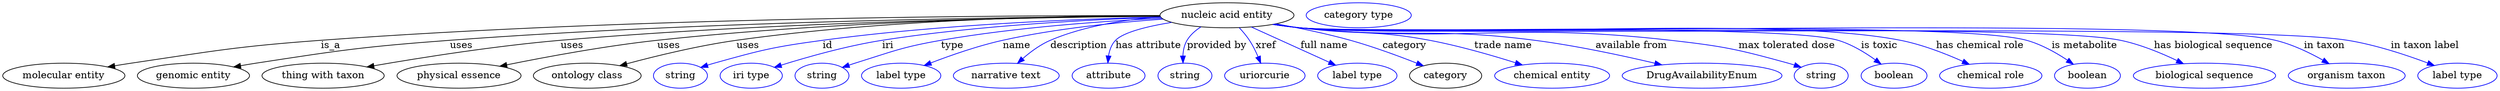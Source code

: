 digraph {
	graph [bb="0,0,3553.6,123"];
	node [label="\N"];
	"nucleic acid entity"	[height=0.5,
		label="nucleic acid entity",
		pos="1744.1,105",
		width=2.6539];
	"molecular entity"	[height=0.5,
		pos="87.092,18",
		width=2.4192];
	"nucleic acid entity" -> "molecular entity"	[label=is_a,
		lp="467.09,61.5",
		pos="e,149.76,30.596 1648.4,104.49 1434,104.92 899.16,102.23 453.09,69 332.53,60.018 302.66,53.88 183.09,36 175.5,34.865 167.59,33.598 \
159.7,32.282"];
	"genomic entity"	[height=0.5,
		pos="272.09,18",
		width=2.2206];
	"nucleic acid entity" -> "genomic entity"	[label=uses,
		lp="653.59,61.5",
		pos="e,329.44,30.563 1648.4,103.79 1456.4,102.74 1010.5,97.172 637.09,69 513.9,59.706 483.17,54.934 361.09,36 354.04,34.906 346.69,33.666 \
339.37,32.366"];
	"thing with taxon"	[height=0.5,
		pos="457.09,18",
		width=2.4192];
	"nucleic acid entity" -> "thing with taxon"	[label=uses,
		lp="811.59,61.5",
		pos="e,519.74,30.596 1648.6,103.59 1477.3,102.16 1106.6,95.914 795.09,69 703.18,61.058 598.21,44.313 529.96,32.392"];
	"physical essence"	[height=0.5,
		pos="650.09,18",
		width=2.4553];
	"nucleic acid entity" -> "physical essence"	[label=uses,
		lp="949.59,61.5",
		pos="e,708.31,31.602 1648.6,103.94 1496.6,102.94 1190.7,97.19 933.09,69 859.17,60.91 775.39,45.291 718.29,33.653"];
	"ontology class"	[height=0.5,
		pos="833.09,18",
		width=2.1304];
	"nucleic acid entity" -> "ontology class"	[label=uses,
		lp="1063.6,61.5",
		pos="e,879.39,32.358 1648.3,104.6 1513.5,104.23 1260.4,99.02 1047.1,69 992.76,61.352 931.95,46.52 889.07,34.988"];
	id	[color=blue,
		height=0.5,
		label=string,
		pos="966.09,18",
		width=1.0652];
	"nucleic acid entity" -> id	[color=blue,
		label=id,
		lp="1177.1,61.5",
		pos="e,995.09,29.96 1649.5,102.5 1535.3,99.711 1337.9,91.74 1170.1,69 1099.9,59.484 1082.3,55.205 1014.1,36 1011,35.126 1007.8,34.155 \
1004.6,33.133",
		style=solid];
	iri	[color=blue,
		height=0.5,
		label="iri type",
		pos="1067.1,18",
		width=1.2277];
	"nucleic acid entity" -> iri	[color=blue,
		label=iri,
		lp="1264.1,61.5",
		pos="e,1100.4,30.063 1649.6,101.92 1550.9,98.657 1391.8,90.301 1256.1,69 1205.2,61.005 1148.1,44.89 1110.1,33.109",
		style=solid];
	type	[color=blue,
		height=0.5,
		label=string,
		pos="1168.1,18",
		width=1.0652];
	"nucleic acid entity" -> type	[color=blue,
		label=type,
		lp="1353.1,61.5",
		pos="e,1197.2,29.809 1650.9,100.72 1568,96.673 1443.8,87.859 1337.1,69 1291.4,60.928 1240.6,44.892 1206.7,33.149",
		style=solid];
	name	[color=blue,
		height=0.5,
		label="label type",
		pos="1281.1,18",
		width=1.5707];
	"nucleic acid entity" -> name	[color=blue,
		label=name,
		lp="1445.1,61.5",
		pos="e,1313.9,32.785 1653.1,99.472 1588.8,94.95 1500.9,86.093 1425.1,69 1390.1,61.112 1351.8,47.564 1323.5,36.558",
		style=solid];
	description	[color=blue,
		height=0.5,
		label="narrative text",
		pos="1431.1,18",
		width=2.0943];
	"nucleic acid entity" -> description	[color=blue,
		label=description,
		lp="1533.6,61.5",
		pos="e,1446.8,35.757 1649.1,102.71 1600.7,99.129 1541.9,90.153 1493.1,69 1478.8,62.81 1465.1,52.386 1454.2,42.652",
		style=solid];
	"has attribute"	[color=blue,
		height=0.5,
		label=attribute,
		pos="1576.1,18",
		width=1.4443];
	"nucleic acid entity" -> "has attribute"	[color=blue,
		label="has attribute",
		lp="1632.1,61.5",
		pos="e,1574.7,36.441 1664.9,94.859 1631,89.321 1596.6,80.966 1585.1,69 1579.3,63.012 1576.6,54.658 1575.4,46.492",
		style=solid];
	"provided by"	[color=blue,
		height=0.5,
		label=string,
		pos="1684.1,18",
		width=1.0652];
	"nucleic acid entity" -> "provided by"	[color=blue,
		label="provided by",
		lp="1729.6,61.5",
		pos="e,1681.3,36.367 1706.8,88.226 1699,83.214 1691.8,76.868 1687.1,69 1683.1,62.334 1681.5,54.228 1681.2,46.5",
		style=solid];
	xref	[color=blue,
		height=0.5,
		label=uriorcurie,
		pos="1798.1,18",
		width=1.5887];
	"nucleic acid entity" -> xref	[color=blue,
		label=xref,
		lp="1799.6,61.5",
		pos="e,1792.2,35.908 1761.6,87.125 1766.7,81.651 1772,75.346 1776.1,69 1780.8,61.737 1785,53.287 1788.4,45.422",
		style=solid];
	"full name"	[color=blue,
		height=0.5,
		label="label type",
		pos="1930.1,18",
		width=1.5707];
	"nucleic acid entity" -> "full name"	[color=blue,
		label="full name",
		lp="1882.6,61.5",
		pos="e,1899.1,33.151 1778.6,88.211 1810.1,73.835 1856.6,52.601 1889.7,37.448",
		style=solid];
	category	[height=0.5,
		pos="2056.1,18",
		width=1.4263];
	"nucleic acid entity" -> category	[color=blue,
		label=category,
		lp="1997.6,61.5",
		pos="e,2024.4,32.251 1814.1,92.675 1846.6,86.753 1885.6,78.705 1920.1,69 1952.6,59.866 1988.3,46.59 2015,36.013",
		style=solid];
	"trade name"	[color=blue,
		height=0.5,
		label="chemical entity",
		pos="2207.1,18",
		width=2.2748];
	"nucleic acid entity" -> "trade name"	[color=blue,
		label="trade name",
		lp="2137.1,61.5",
		pos="e,2164.7,33.536 1812,92.252 1824,90.359 1836.4,88.524 1848.1,87 1930,76.331 1951.9,84.472 2033.1,69 2074.7,61.07 2120.7,47.642 2154.9,\
36.697",
		style=solid];
	"available from"	[color=blue,
		height=0.5,
		label=DrugAvailabilityEnum,
		pos="2421.1,18",
		width=3.1594];
	"nucleic acid entity" -> "available from"	[color=blue,
		label="available from",
		lp="2320.6,61.5",
		pos="e,2363.6,33.61 1810.5,92.043 1823,90.114 1835.9,88.32 1848.1,87 1995.9,70.986 2034.7,88.277 2182.1,69 2240.6,61.354 2306.1,47.254 \
2353.7,35.972",
		style=solid];
	"max tolerated dose"	[color=blue,
		height=0.5,
		label=string,
		pos="2591.1,18",
		width=1.0652];
	"nucleic acid entity" -> "max tolerated dose"	[color=blue,
		label="max tolerated dose",
		lp="2542.1,61.5",
		pos="e,2562.5,30.135 1809.9,91.932 1822.6,89.988 1835.7,88.218 1848.1,87 2081.8,64.014 2142.8,95.714 2376.1,69 2451.7,60.343 2470.8,56.334 \
2544.1,36 2547,35.191 2550,34.288 2553,33.329",
		style=solid];
	"is toxic"	[color=blue,
		height=0.5,
		label=boolean,
		pos="2694.1,18",
		width=1.2999];
	"nucleic acid entity" -> "is toxic"	[color=blue,
		label="is toxic",
		lp="2674.1,61.5",
		pos="e,2675.7,34.716 1809.7,91.868 1822.4,89.917 1835.6,88.161 1848.1,87 1933,79.105 2533.5,93.692 2615.1,69 2634.2,63.223 2653.1,51.471 \
2667.7,40.812",
		style=solid];
	"has chemical role"	[color=blue,
		height=0.5,
		label="chemical role",
		pos="2832.1,18",
		width=2.022];
	"nucleic acid entity" -> "has chemical role"	[color=blue,
		label="has chemical role",
		lp="2817.6,61.5",
		pos="e,2801.7,34.383 1809.7,91.843 1822.4,89.895 1835.6,88.145 1848.1,87 2037.6,69.61 2517.5,106.19 2704.1,69 2734.8,62.887 2767.6,49.923 \
2792.3,38.727",
		style=solid];
	"is metabolite"	[color=blue,
		height=0.5,
		label=boolean,
		pos="2970.1,18",
		width=1.2999];
	"nucleic acid entity" -> "is metabolite"	[color=blue,
		label="is metabolite",
		lp="2966.1,61.5",
		pos="e,2950.2,34.522 1809.4,91.849 1822.2,89.887 1835.5,88.131 1848.1,87 1962.8,76.687 2773.2,99.93 2884.1,69 2904.9,63.206 2925.8,51.167 \
2941.9,40.355",
		style=solid];
	"has biological sequence"	[color=blue,
		height=0.5,
		label="biological sequence",
		pos="3136.1,18",
		width=2.8164];
	"nucleic acid entity" -> "has biological sequence"	[color=blue,
		label="has biological sequence",
		lp="3149.6,61.5",
		pos="e,3106.3,35.29 1809.4,91.83 1822.2,89.869 1835.5,88.118 1848.1,87 1977.5,75.491 2890,95.646 3017.1,69 3045,63.142 3074.7,50.725 \
3097.3,39.732",
		style=solid];
	"in taxon"	[color=blue,
		height=0.5,
		label="organism taxon",
		pos="3339.1,18",
		width=2.3109];
	"nucleic acid entity" -> "in taxon"	[color=blue,
		label="in taxon",
		lp="3308.1,61.5",
		pos="e,3314.2,35.303 1809.4,91.805 1822.2,89.846 1835.5,88.103 1848.1,87 1925,80.252 3163,87.081 3238.1,69 3261.8,63.292 3286.4,51.294 \
3305.3,40.482",
		style=solid];
	"in taxon label"	[color=blue,
		height=0.5,
		label="label type",
		pos="3497.1,18",
		width=1.5707];
	"nucleic acid entity" -> "in taxon label"	[color=blue,
		label="in taxon label",
		lp="3451.6,61.5",
		pos="e,3464.3,32.67 1809.4,91.796 1822.2,89.838 1835.5,88.097 1848.1,87 2013.4,72.578 3177.3,95.613 3341.1,69 3380.6,62.578 3423.8,48.101 \
3454.7,36.369",
		style=solid];
	"named thing_category"	[color=blue,
		height=0.5,
		label="category type",
		pos="1932.1,105",
		width=2.0762];
}
